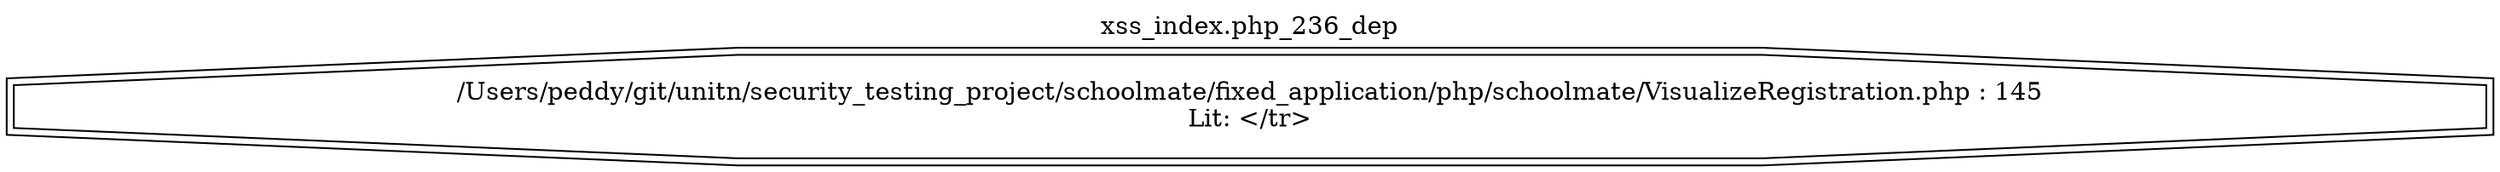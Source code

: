 digraph cfg {
  label="xss_index.php_236_dep";
  labelloc=t;
  n1 [shape=doubleoctagon, label="/Users/peddy/git/unitn/security_testing_project/schoolmate/fixed_application/php/schoolmate/VisualizeRegistration.php : 145\nLit: </tr>\n"];
}
